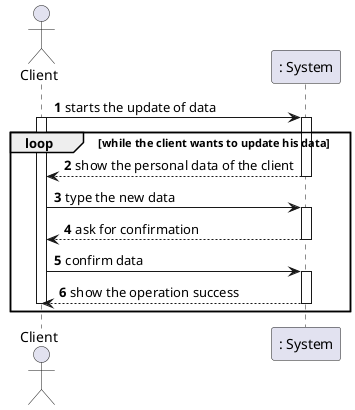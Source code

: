 @startuml
'https://plantuml.com/sequence-diagram

autonumber
actor "Client" as CLIENT
participant ": System" as SYSTEM

CLIENT->SYSTEM : starts the update of data
activate CLIENT
activate SYSTEM
loop while the client wants to update his data
SYSTEM-->CLIENT : show the personal data of the client
deactivate SYSTEM
CLIENT->SYSTEM : type the new data
activate SYSTEM
SYSTEM-->CLIENT : ask for confirmation
deactivate SYSTEM
CLIENT->SYSTEM: confirm data
activate SYSTEM
SYSTEM-->CLIENT : show the operation success
deactivate SYSTEM
deactivate CLIENT
end loop


@enduml